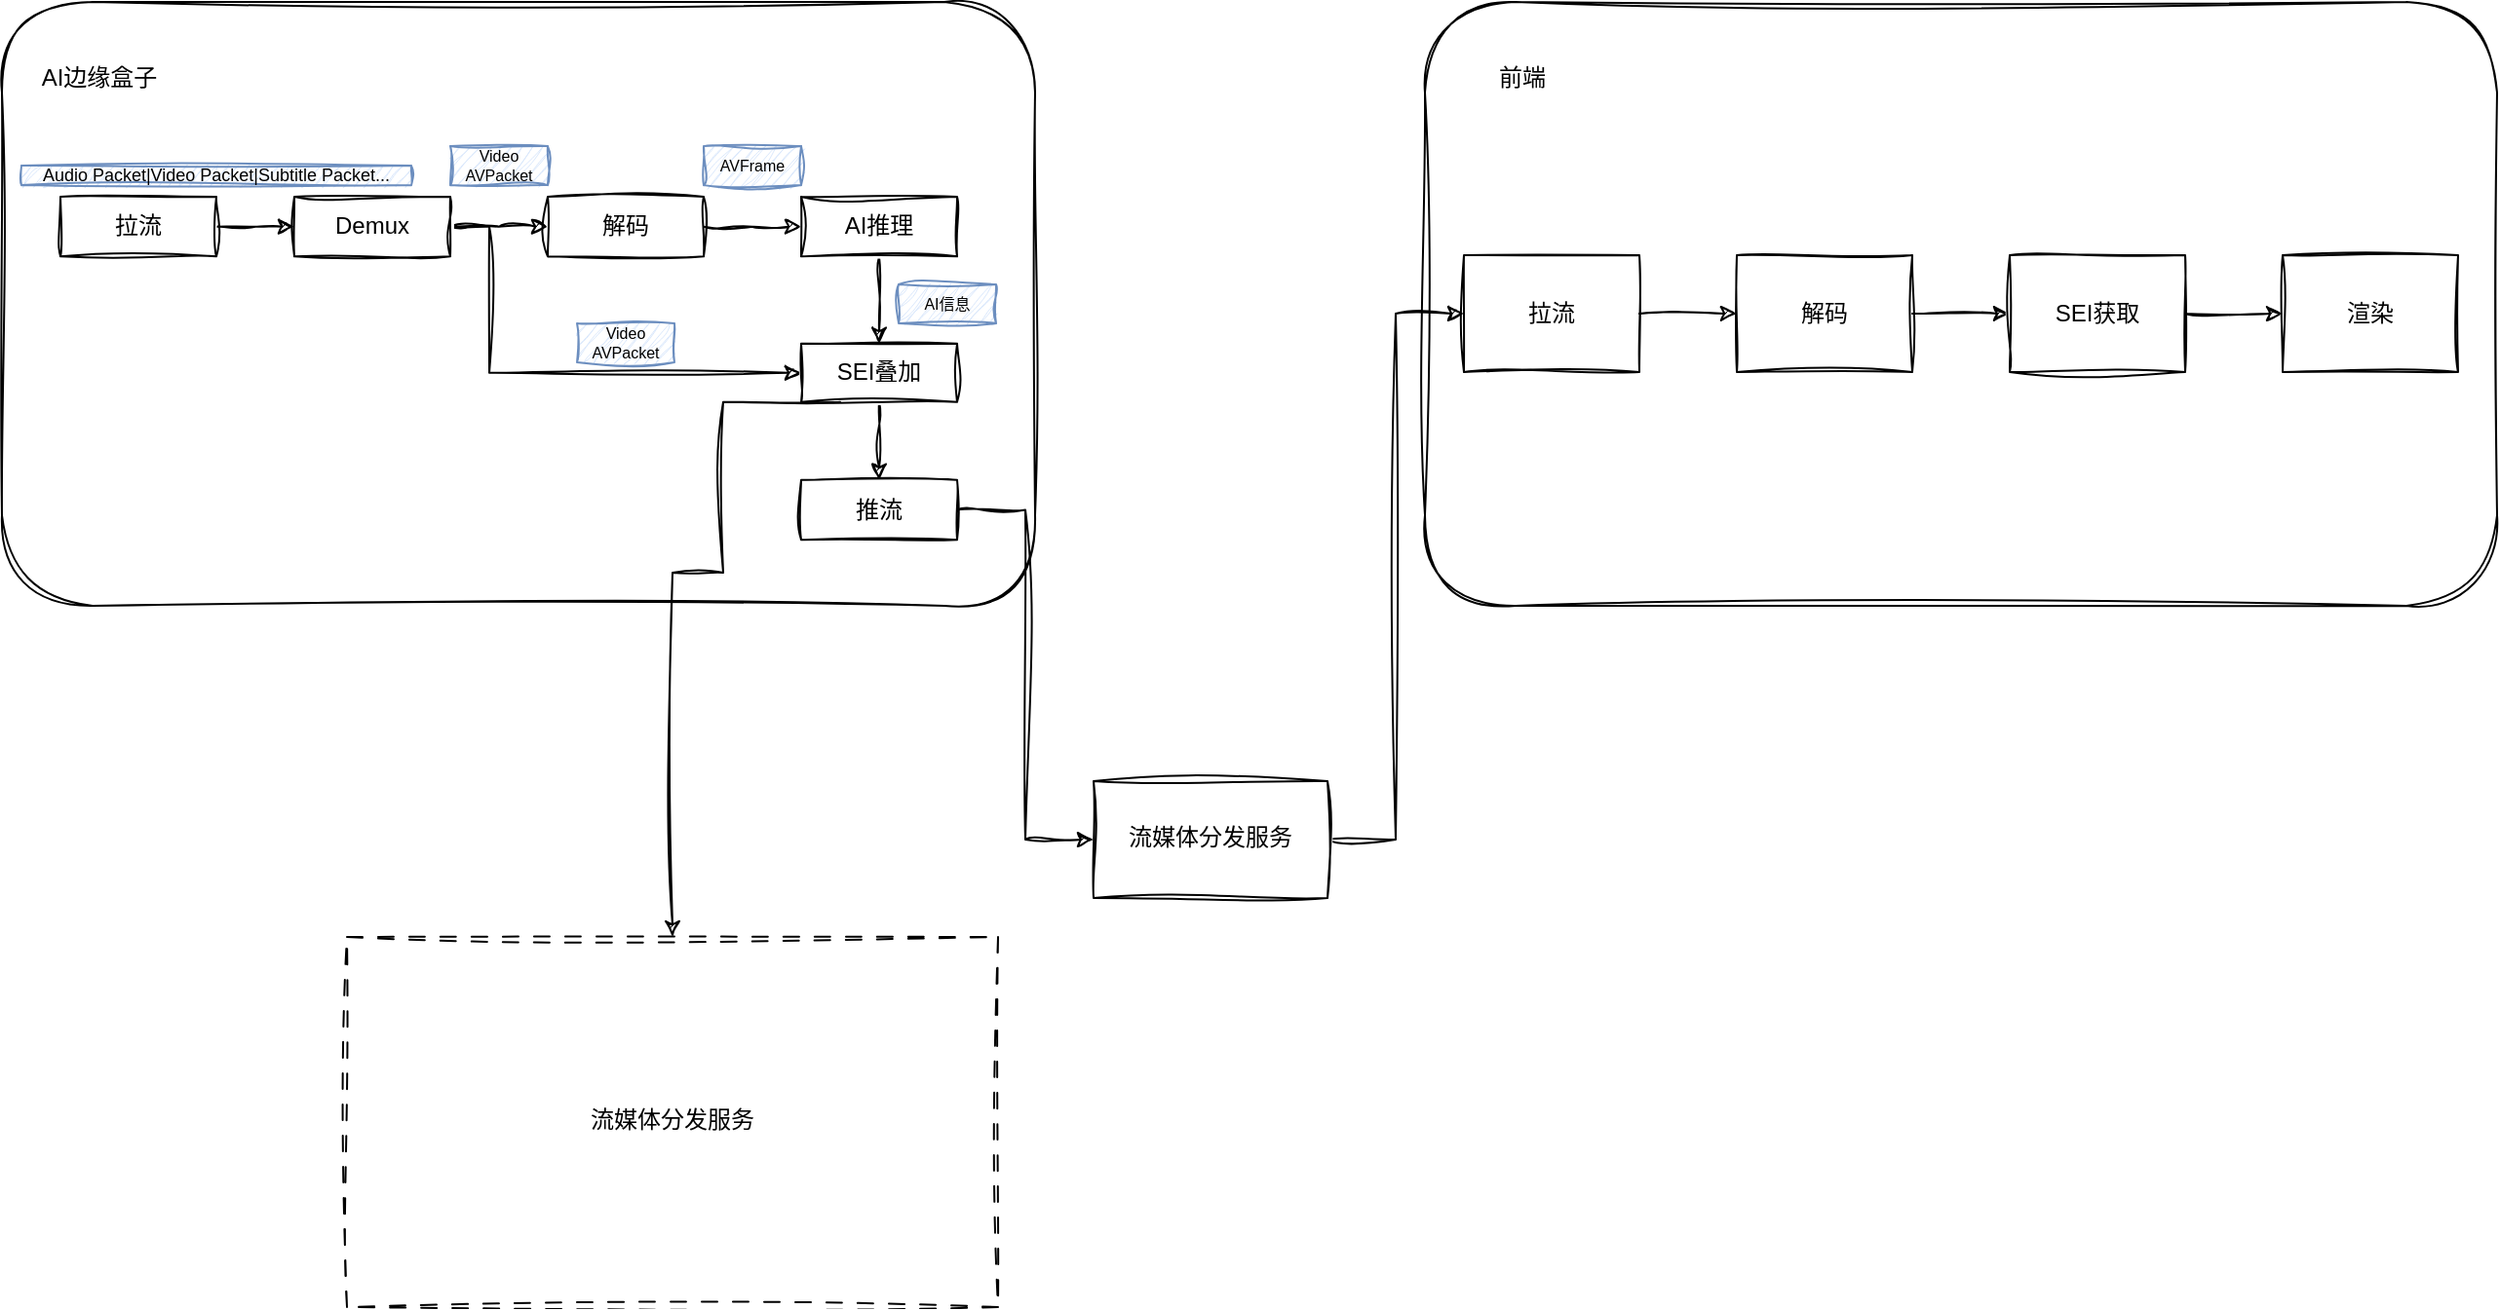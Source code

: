 <mxfile version="27.0.6">
  <diagram name="第 1 页" id="EU1alDa2CIXfniSylTyh">
    <mxGraphModel dx="748" dy="415" grid="1" gridSize="10" guides="1" tooltips="1" connect="1" arrows="1" fold="1" page="1" pageScale="1" pageWidth="827" pageHeight="1169" math="0" shadow="0">
      <root>
        <mxCell id="0" />
        <mxCell id="1" parent="0" />
        <mxCell id="bAwWkrZDaCntov1XnDNh-10" value="" style="group;sketch=1;curveFitting=1;jiggle=2;" parent="1" vertex="1" connectable="0">
          <mxGeometry x="800" y="330" width="550" height="310" as="geometry" />
        </mxCell>
        <mxCell id="bAwWkrZDaCntov1XnDNh-11" value="" style="rounded=1;whiteSpace=wrap;html=1;sketch=1;curveFitting=1;jiggle=2;" parent="bAwWkrZDaCntov1XnDNh-10" vertex="1">
          <mxGeometry width="550" height="310" as="geometry" />
        </mxCell>
        <mxCell id="bAwWkrZDaCntov1XnDNh-12" value="前端" style="text;html=1;align=center;verticalAlign=middle;whiteSpace=wrap;rounded=0;sketch=1;curveFitting=1;jiggle=2;" parent="bAwWkrZDaCntov1XnDNh-10" vertex="1">
          <mxGeometry x="10" y="19.375" width="80" height="38.75" as="geometry" />
        </mxCell>
        <mxCell id="bAwWkrZDaCntov1XnDNh-59" style="edgeStyle=orthogonalEdgeStyle;rounded=0;orthogonalLoop=1;jettySize=auto;html=1;entryX=0;entryY=0.5;entryDx=0;entryDy=0;sketch=1;curveFitting=1;jiggle=2;" parent="bAwWkrZDaCntov1XnDNh-10" source="bAwWkrZDaCntov1XnDNh-56" target="bAwWkrZDaCntov1XnDNh-57" edge="1">
          <mxGeometry relative="1" as="geometry" />
        </mxCell>
        <mxCell id="bAwWkrZDaCntov1XnDNh-56" value="解码" style="rounded=0;whiteSpace=wrap;html=1;sketch=1;curveFitting=1;jiggle=2;" parent="bAwWkrZDaCntov1XnDNh-10" vertex="1">
          <mxGeometry x="160" y="130" width="90" height="60" as="geometry" />
        </mxCell>
        <mxCell id="bAwWkrZDaCntov1XnDNh-60" style="edgeStyle=orthogonalEdgeStyle;rounded=0;orthogonalLoop=1;jettySize=auto;html=1;entryX=0;entryY=0.5;entryDx=0;entryDy=0;sketch=1;curveFitting=1;jiggle=2;" parent="bAwWkrZDaCntov1XnDNh-10" source="bAwWkrZDaCntov1XnDNh-57" target="bAwWkrZDaCntov1XnDNh-58" edge="1">
          <mxGeometry relative="1" as="geometry" />
        </mxCell>
        <mxCell id="bAwWkrZDaCntov1XnDNh-57" value="SEI获取" style="rounded=0;whiteSpace=wrap;html=1;sketch=1;curveFitting=1;jiggle=2;" parent="bAwWkrZDaCntov1XnDNh-10" vertex="1">
          <mxGeometry x="300" y="130" width="90" height="60" as="geometry" />
        </mxCell>
        <mxCell id="bAwWkrZDaCntov1XnDNh-58" value="渲染" style="rounded=0;whiteSpace=wrap;html=1;sketch=1;curveFitting=1;jiggle=2;" parent="bAwWkrZDaCntov1XnDNh-10" vertex="1">
          <mxGeometry x="440" y="130" width="90" height="60" as="geometry" />
        </mxCell>
        <mxCell id="bAwWkrZDaCntov1XnDNh-66" style="edgeStyle=orthogonalEdgeStyle;rounded=0;sketch=1;hachureGap=4;jiggle=2;curveFitting=1;orthogonalLoop=1;jettySize=auto;html=1;entryX=0;entryY=0.5;entryDx=0;entryDy=0;fontFamily=Architects Daughter;fontSource=https%3A%2F%2Ffonts.googleapis.com%2Fcss%3Ffamily%3DArchitects%2BDaughter;" parent="bAwWkrZDaCntov1XnDNh-10" source="bAwWkrZDaCntov1XnDNh-65" target="bAwWkrZDaCntov1XnDNh-56" edge="1">
          <mxGeometry relative="1" as="geometry" />
        </mxCell>
        <mxCell id="bAwWkrZDaCntov1XnDNh-65" value="拉流" style="rounded=0;whiteSpace=wrap;html=1;sketch=1;curveFitting=1;jiggle=2;" parent="bAwWkrZDaCntov1XnDNh-10" vertex="1">
          <mxGeometry x="20" y="130" width="90" height="60" as="geometry" />
        </mxCell>
        <mxCell id="bAwWkrZDaCntov1XnDNh-9" value="" style="group;sketch=1;curveFitting=1;jiggle=2;" parent="1" vertex="1" connectable="0">
          <mxGeometry x="70" y="330" width="530" height="310" as="geometry" />
        </mxCell>
        <mxCell id="bAwWkrZDaCntov1XnDNh-5" value="" style="rounded=1;whiteSpace=wrap;html=1;sketch=1;curveFitting=1;jiggle=2;" parent="bAwWkrZDaCntov1XnDNh-9" vertex="1">
          <mxGeometry width="530" height="310" as="geometry" />
        </mxCell>
        <mxCell id="bAwWkrZDaCntov1XnDNh-6" value="AI边缘盒子" style="text;html=1;align=center;verticalAlign=middle;whiteSpace=wrap;rounded=0;sketch=1;curveFitting=1;jiggle=2;" parent="bAwWkrZDaCntov1XnDNh-9" vertex="1">
          <mxGeometry x="10" y="19.375" width="80" height="38.75" as="geometry" />
        </mxCell>
        <mxCell id="bAwWkrZDaCntov1XnDNh-36" style="edgeStyle=orthogonalEdgeStyle;rounded=0;orthogonalLoop=1;jettySize=auto;html=1;entryX=0;entryY=0.5;entryDx=0;entryDy=0;sketch=1;curveFitting=1;jiggle=2;" parent="bAwWkrZDaCntov1XnDNh-9" source="bAwWkrZDaCntov1XnDNh-13" target="bAwWkrZDaCntov1XnDNh-18" edge="1">
          <mxGeometry relative="1" as="geometry" />
        </mxCell>
        <mxCell id="bAwWkrZDaCntov1XnDNh-13" value="拉流" style="rounded=0;whiteSpace=wrap;html=1;sketch=1;curveFitting=1;jiggle=2;" parent="bAwWkrZDaCntov1XnDNh-9" vertex="1">
          <mxGeometry x="30" y="100.003" width="80" height="30.667" as="geometry" />
        </mxCell>
        <mxCell id="bAwWkrZDaCntov1XnDNh-37" style="edgeStyle=orthogonalEdgeStyle;rounded=0;orthogonalLoop=1;jettySize=auto;html=1;entryX=0;entryY=0.5;entryDx=0;entryDy=0;sketch=1;curveFitting=1;jiggle=2;" parent="bAwWkrZDaCntov1XnDNh-9" source="bAwWkrZDaCntov1XnDNh-18" target="bAwWkrZDaCntov1XnDNh-19" edge="1">
          <mxGeometry relative="1" as="geometry" />
        </mxCell>
        <mxCell id="bAwWkrZDaCntov1XnDNh-54" style="edgeStyle=orthogonalEdgeStyle;rounded=0;orthogonalLoop=1;jettySize=auto;html=1;entryX=0;entryY=0.5;entryDx=0;entryDy=0;sketch=1;curveFitting=1;jiggle=2;" parent="bAwWkrZDaCntov1XnDNh-9" source="bAwWkrZDaCntov1XnDNh-18" target="bAwWkrZDaCntov1XnDNh-21" edge="1">
          <mxGeometry relative="1" as="geometry">
            <Array as="points">
              <mxPoint x="250" y="115" />
              <mxPoint x="250" y="190" />
            </Array>
          </mxGeometry>
        </mxCell>
        <mxCell id="bAwWkrZDaCntov1XnDNh-18" value="Demux" style="rounded=0;whiteSpace=wrap;html=1;sketch=1;curveFitting=1;jiggle=2;" parent="bAwWkrZDaCntov1XnDNh-9" vertex="1">
          <mxGeometry x="150" y="100.003" width="80" height="30.667" as="geometry" />
        </mxCell>
        <mxCell id="bAwWkrZDaCntov1XnDNh-38" style="edgeStyle=orthogonalEdgeStyle;rounded=0;orthogonalLoop=1;jettySize=auto;html=1;entryX=0;entryY=0.5;entryDx=0;entryDy=0;sketch=1;curveFitting=1;jiggle=2;" parent="bAwWkrZDaCntov1XnDNh-9" source="bAwWkrZDaCntov1XnDNh-19" target="bAwWkrZDaCntov1XnDNh-20" edge="1">
          <mxGeometry relative="1" as="geometry" />
        </mxCell>
        <mxCell id="bAwWkrZDaCntov1XnDNh-19" value="解码" style="rounded=0;whiteSpace=wrap;html=1;sketch=1;curveFitting=1;jiggle=2;" parent="bAwWkrZDaCntov1XnDNh-9" vertex="1">
          <mxGeometry x="280" y="100.003" width="80" height="30.667" as="geometry" />
        </mxCell>
        <mxCell id="bAwWkrZDaCntov1XnDNh-39" style="edgeStyle=orthogonalEdgeStyle;rounded=0;orthogonalLoop=1;jettySize=auto;html=1;entryX=0.5;entryY=0;entryDx=0;entryDy=0;sketch=1;curveFitting=1;jiggle=2;" parent="bAwWkrZDaCntov1XnDNh-9" source="bAwWkrZDaCntov1XnDNh-20" target="bAwWkrZDaCntov1XnDNh-21" edge="1">
          <mxGeometry relative="1" as="geometry" />
        </mxCell>
        <mxCell id="bAwWkrZDaCntov1XnDNh-20" value="AI推理" style="rounded=0;whiteSpace=wrap;html=1;sketch=1;curveFitting=1;jiggle=2;" parent="bAwWkrZDaCntov1XnDNh-9" vertex="1">
          <mxGeometry x="410" y="100.003" width="80" height="30.667" as="geometry" />
        </mxCell>
        <mxCell id="bAwWkrZDaCntov1XnDNh-40" style="edgeStyle=orthogonalEdgeStyle;rounded=0;orthogonalLoop=1;jettySize=auto;html=1;entryX=0.5;entryY=0;entryDx=0;entryDy=0;sketch=1;curveFitting=1;jiggle=2;" parent="bAwWkrZDaCntov1XnDNh-9" source="bAwWkrZDaCntov1XnDNh-21" target="bAwWkrZDaCntov1XnDNh-22" edge="1">
          <mxGeometry relative="1" as="geometry" />
        </mxCell>
        <mxCell id="bAwWkrZDaCntov1XnDNh-21" value="SEI叠加" style="rounded=0;whiteSpace=wrap;html=1;sketch=1;curveFitting=1;jiggle=2;" parent="bAwWkrZDaCntov1XnDNh-9" vertex="1">
          <mxGeometry x="410" y="175.42" width="80" height="30" as="geometry" />
        </mxCell>
        <mxCell id="bAwWkrZDaCntov1XnDNh-22" value="推流" style="rounded=0;whiteSpace=wrap;html=1;sketch=1;curveFitting=1;jiggle=2;" parent="bAwWkrZDaCntov1XnDNh-9" vertex="1">
          <mxGeometry x="410" y="245.417" width="80" height="30.667" as="geometry" />
        </mxCell>
        <mxCell id="bAwWkrZDaCntov1XnDNh-41" value="Video AVPacket" style="text;html=1;align=center;verticalAlign=middle;whiteSpace=wrap;rounded=0;fontSize=8;fillColor=#dae8fc;strokeColor=#6c8ebf;sketch=1;curveFitting=1;jiggle=2;" parent="bAwWkrZDaCntov1XnDNh-9" vertex="1">
          <mxGeometry x="230" y="74.06" width="50" height="20" as="geometry" />
        </mxCell>
        <mxCell id="bAwWkrZDaCntov1XnDNh-43" value="AVFrame" style="text;html=1;align=center;verticalAlign=middle;whiteSpace=wrap;rounded=0;fontSize=8;fillColor=#dae8fc;strokeColor=#6c8ebf;sketch=1;curveFitting=1;jiggle=2;" parent="bAwWkrZDaCntov1XnDNh-9" vertex="1">
          <mxGeometry x="360" y="74.06" width="50" height="20" as="geometry" />
        </mxCell>
        <mxCell id="bAwWkrZDaCntov1XnDNh-51" value="Audio Packet|Video Packet|Subtitle Packet..." style="text;html=1;align=center;verticalAlign=middle;whiteSpace=wrap;rounded=0;fontSize=9;fillColor=#dae8fc;strokeColor=#6c8ebf;sketch=1;curveFitting=1;jiggle=2;" parent="bAwWkrZDaCntov1XnDNh-9" vertex="1">
          <mxGeometry x="10" y="84.06" width="200" height="10" as="geometry" />
        </mxCell>
        <mxCell id="bAwWkrZDaCntov1XnDNh-53" value="AI信息" style="text;html=1;align=center;verticalAlign=middle;whiteSpace=wrap;rounded=0;fontSize=8;fillColor=#dae8fc;strokeColor=#6c8ebf;sketch=1;curveFitting=1;jiggle=2;" parent="bAwWkrZDaCntov1XnDNh-9" vertex="1">
          <mxGeometry x="460" y="145" width="50" height="20" as="geometry" />
        </mxCell>
        <mxCell id="bAwWkrZDaCntov1XnDNh-55" value="Video AVPacket" style="text;html=1;align=center;verticalAlign=middle;whiteSpace=wrap;rounded=0;fontSize=8;fillColor=#dae8fc;strokeColor=#6c8ebf;sketch=1;curveFitting=1;jiggle=2;" parent="bAwWkrZDaCntov1XnDNh-9" vertex="1">
          <mxGeometry x="295" y="165" width="50" height="20" as="geometry" />
        </mxCell>
        <mxCell id="bAwWkrZDaCntov1XnDNh-64" style="edgeStyle=orthogonalEdgeStyle;rounded=0;sketch=1;hachureGap=4;jiggle=2;curveFitting=1;orthogonalLoop=1;jettySize=auto;html=1;fontFamily=Architects Daughter;fontSource=https%3A%2F%2Ffonts.googleapis.com%2Fcss%3Ffamily%3DArchitects%2BDaughter;entryX=0;entryY=0.5;entryDx=0;entryDy=0;" parent="1" source="bAwWkrZDaCntov1XnDNh-62" target="bAwWkrZDaCntov1XnDNh-65" edge="1">
          <mxGeometry relative="1" as="geometry">
            <mxPoint x="760" y="510" as="targetPoint" />
          </mxGeometry>
        </mxCell>
        <mxCell id="bAwWkrZDaCntov1XnDNh-62" value="流媒体分发服务" style="rounded=0;whiteSpace=wrap;html=1;sketch=1;hachureGap=4;jiggle=2;curveFitting=1;fontFamily=Architects Daughter;fontSource=https%3A%2F%2Ffonts.googleapis.com%2Fcss%3Ffamily%3DArchitects%2BDaughter;" parent="1" vertex="1">
          <mxGeometry x="630" y="730" width="120" height="60" as="geometry" />
        </mxCell>
        <mxCell id="bAwWkrZDaCntov1XnDNh-63" style="edgeStyle=orthogonalEdgeStyle;rounded=0;sketch=1;hachureGap=4;jiggle=2;curveFitting=1;orthogonalLoop=1;jettySize=auto;html=1;entryX=0;entryY=0.5;entryDx=0;entryDy=0;fontFamily=Architects Daughter;fontSource=https%3A%2F%2Ffonts.googleapis.com%2Fcss%3Ffamily%3DArchitects%2BDaughter;" parent="1" source="bAwWkrZDaCntov1XnDNh-22" target="bAwWkrZDaCntov1XnDNh-62" edge="1">
          <mxGeometry relative="1" as="geometry" />
        </mxCell>
        <mxCell id="OVDYMR5DJAoDIgpQmUMy-2" value="流媒体分发服务" style="rounded=0;whiteSpace=wrap;html=1;sketch=1;hachureGap=4;jiggle=2;curveFitting=1;fontFamily=Architects Daughter;fontSource=https%3A%2F%2Ffonts.googleapis.com%2Fcss%3Ffamily%3DArchitects%2BDaughter;dashed=1;dashPattern=8 8;" vertex="1" parent="1">
          <mxGeometry x="247" y="810" width="334" height="190" as="geometry" />
        </mxCell>
        <mxCell id="OVDYMR5DJAoDIgpQmUMy-3" style="edgeStyle=orthogonalEdgeStyle;rounded=0;sketch=1;hachureGap=4;jiggle=2;curveFitting=1;orthogonalLoop=1;jettySize=auto;html=1;exitX=0.25;exitY=1;exitDx=0;exitDy=0;entryX=0.5;entryY=0;entryDx=0;entryDy=0;fontFamily=Architects Daughter;fontSource=https%3A%2F%2Ffonts.googleapis.com%2Fcss%3Ffamily%3DArchitects%2BDaughter;" edge="1" parent="1" source="bAwWkrZDaCntov1XnDNh-21" target="OVDYMR5DJAoDIgpQmUMy-2">
          <mxGeometry relative="1" as="geometry">
            <Array as="points">
              <mxPoint x="440" y="535" />
              <mxPoint x="440" y="623" />
              <mxPoint x="414" y="623" />
            </Array>
          </mxGeometry>
        </mxCell>
      </root>
    </mxGraphModel>
  </diagram>
</mxfile>
